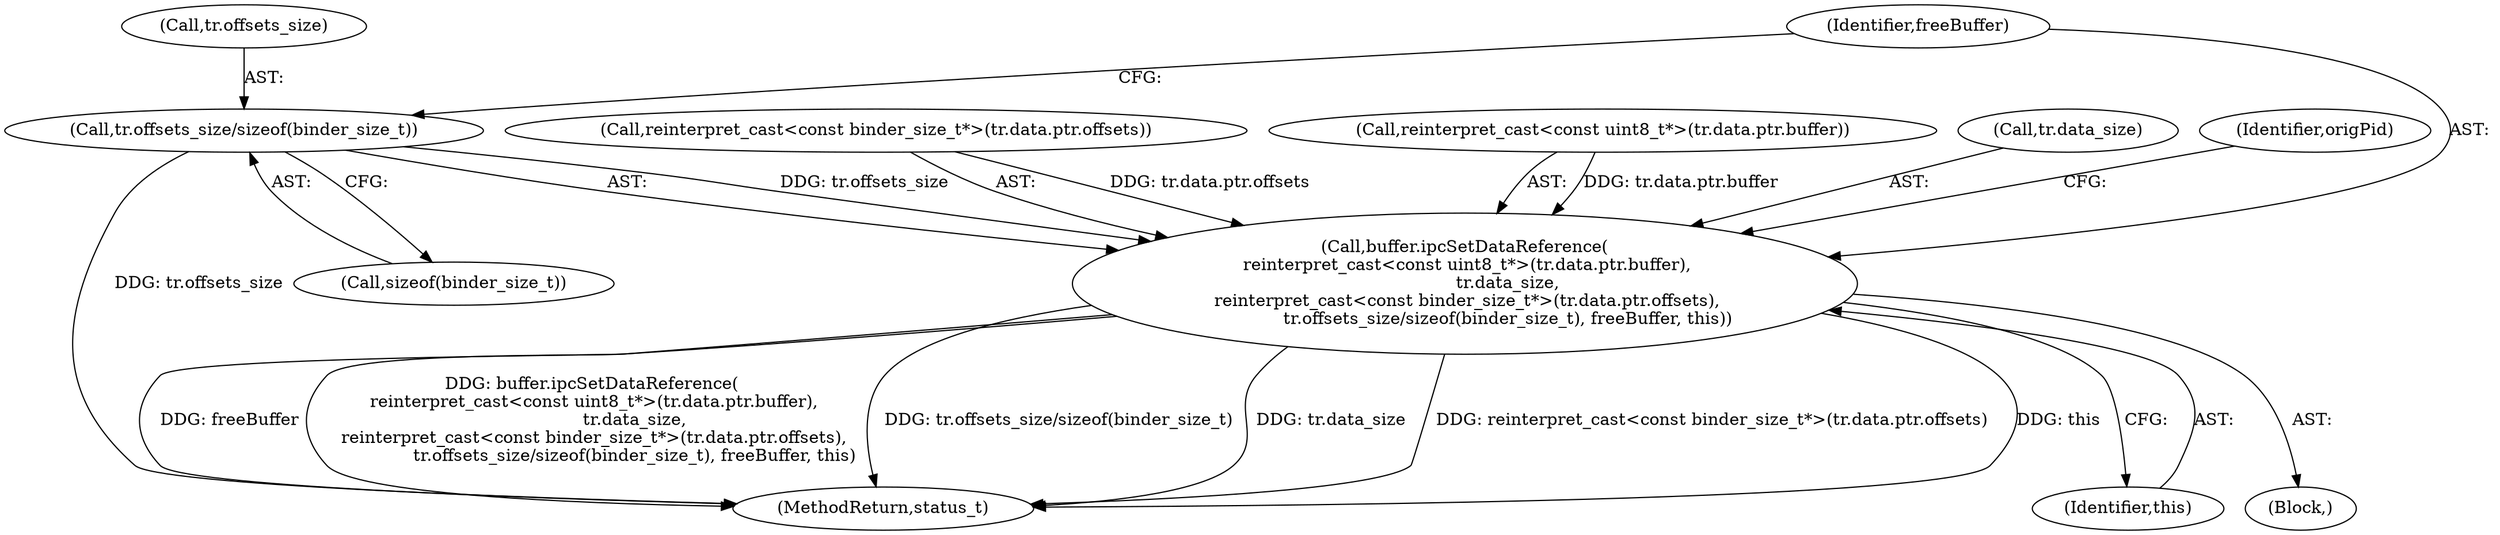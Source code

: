 digraph "0_Android_a59b827869a2ea04022dd225007f29af8d61837a@API" {
"1000300" [label="(Call,tr.offsets_size/sizeof(binder_size_t))"];
"1000278" [label="(Call,buffer.ipcSetDataReference(\n reinterpret_cast<const uint8_t*>(tr.data.ptr.buffer),\n                tr.data_size,\n reinterpret_cast<const binder_size_t*>(tr.data.ptr.offsets),\n                tr.offsets_size/sizeof(binder_size_t), freeBuffer, this))"];
"1000304" [label="(Call,sizeof(binder_size_t))"];
"1000300" [label="(Call,tr.offsets_size/sizeof(binder_size_t))"];
"1000306" [label="(Identifier,freeBuffer)"];
"1000258" [label="(Block,)"];
"1000585" [label="(MethodReturn,status_t)"];
"1000291" [label="(Call,reinterpret_cast<const binder_size_t*>(tr.data.ptr.offsets))"];
"1000301" [label="(Call,tr.offsets_size)"];
"1000279" [label="(Call,reinterpret_cast<const uint8_t*>(tr.data.ptr.buffer))"];
"1000307" [label="(Identifier,this)"];
"1000288" [label="(Call,tr.data_size)"];
"1000278" [label="(Call,buffer.ipcSetDataReference(\n reinterpret_cast<const uint8_t*>(tr.data.ptr.buffer),\n                tr.data_size,\n reinterpret_cast<const binder_size_t*>(tr.data.ptr.offsets),\n                tr.offsets_size/sizeof(binder_size_t), freeBuffer, this))"];
"1000310" [label="(Identifier,origPid)"];
"1000300" -> "1000278"  [label="AST: "];
"1000300" -> "1000304"  [label="CFG: "];
"1000301" -> "1000300"  [label="AST: "];
"1000304" -> "1000300"  [label="AST: "];
"1000306" -> "1000300"  [label="CFG: "];
"1000300" -> "1000585"  [label="DDG: tr.offsets_size"];
"1000300" -> "1000278"  [label="DDG: tr.offsets_size"];
"1000278" -> "1000258"  [label="AST: "];
"1000278" -> "1000307"  [label="CFG: "];
"1000279" -> "1000278"  [label="AST: "];
"1000288" -> "1000278"  [label="AST: "];
"1000291" -> "1000278"  [label="AST: "];
"1000306" -> "1000278"  [label="AST: "];
"1000307" -> "1000278"  [label="AST: "];
"1000310" -> "1000278"  [label="CFG: "];
"1000278" -> "1000585"  [label="DDG: reinterpret_cast<const binder_size_t*>(tr.data.ptr.offsets)"];
"1000278" -> "1000585"  [label="DDG: this"];
"1000278" -> "1000585"  [label="DDG: freeBuffer"];
"1000278" -> "1000585"  [label="DDG: buffer.ipcSetDataReference(\n reinterpret_cast<const uint8_t*>(tr.data.ptr.buffer),\n                tr.data_size,\n reinterpret_cast<const binder_size_t*>(tr.data.ptr.offsets),\n                tr.offsets_size/sizeof(binder_size_t), freeBuffer, this)"];
"1000278" -> "1000585"  [label="DDG: tr.offsets_size/sizeof(binder_size_t)"];
"1000278" -> "1000585"  [label="DDG: tr.data_size"];
"1000279" -> "1000278"  [label="DDG: tr.data.ptr.buffer"];
"1000291" -> "1000278"  [label="DDG: tr.data.ptr.offsets"];
}
